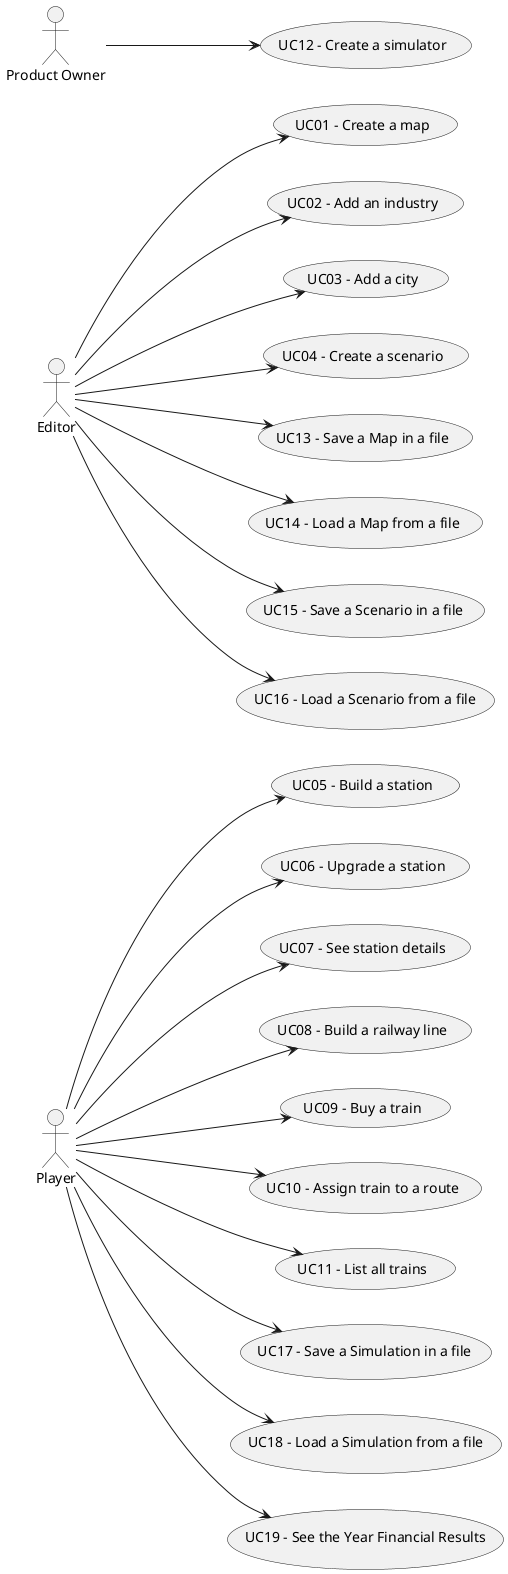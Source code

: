 @startuml

left to right direction

actor "Player"
actor "Editor"
actor "Product Owner"

usecase "UC01 - Create a map" as UC01
usecase "UC02 - Add an industry" as UC02
usecase "UC03 - Add a city" as UC03
usecase "UC04 - Create a scenario" as UC04
usecase "UC05 - Build a station" as UC05
usecase "UC06 - Upgrade a station" as UC06
usecase "UC07 - See station details" as UC07
usecase "UC08 - Build a railway line" as UC08
usecase "UC09 - Buy a train" as UC09
usecase "UC10 - Assign train to a route" as UC10
usecase "UC11 - List all trains" as UC11
usecase "UC12 - Create a simulator" as UC12
usecase "UC13 - Save a Map in a file" as UC13
usecase "UC14 - Load a Map from a file" as UC14
usecase "UC15 - Save a Scenario in a file" as UC15
usecase "UC16 - Load a Scenario from a file" as UC16
usecase "UC17 - Save a Simulation in a file" as UC17
usecase "UC18 - Load a Simulation from a file" as UC18
usecase "UC19 - See the Year Financial Results" as UC19

"Editor" ---> UC01
"Editor" ---> UC02
"Editor" ---> UC03
"Editor" ---> UC04
"Editor" ---> UC13
"Editor" ---> UC14
"Editor" ---> UC15
"Editor" ---> UC16
"Player" ---> UC05
"Player" ---> UC06
"Player" ---> UC07
"Player" ---> UC08
"Player" ---> UC09
"Player" ---> UC10
"Player" ---> UC11
"Player" ---> UC17
"Player" ---> UC18
"Player" ---> UC19
"Product Owner" ---> UC12

@enduml